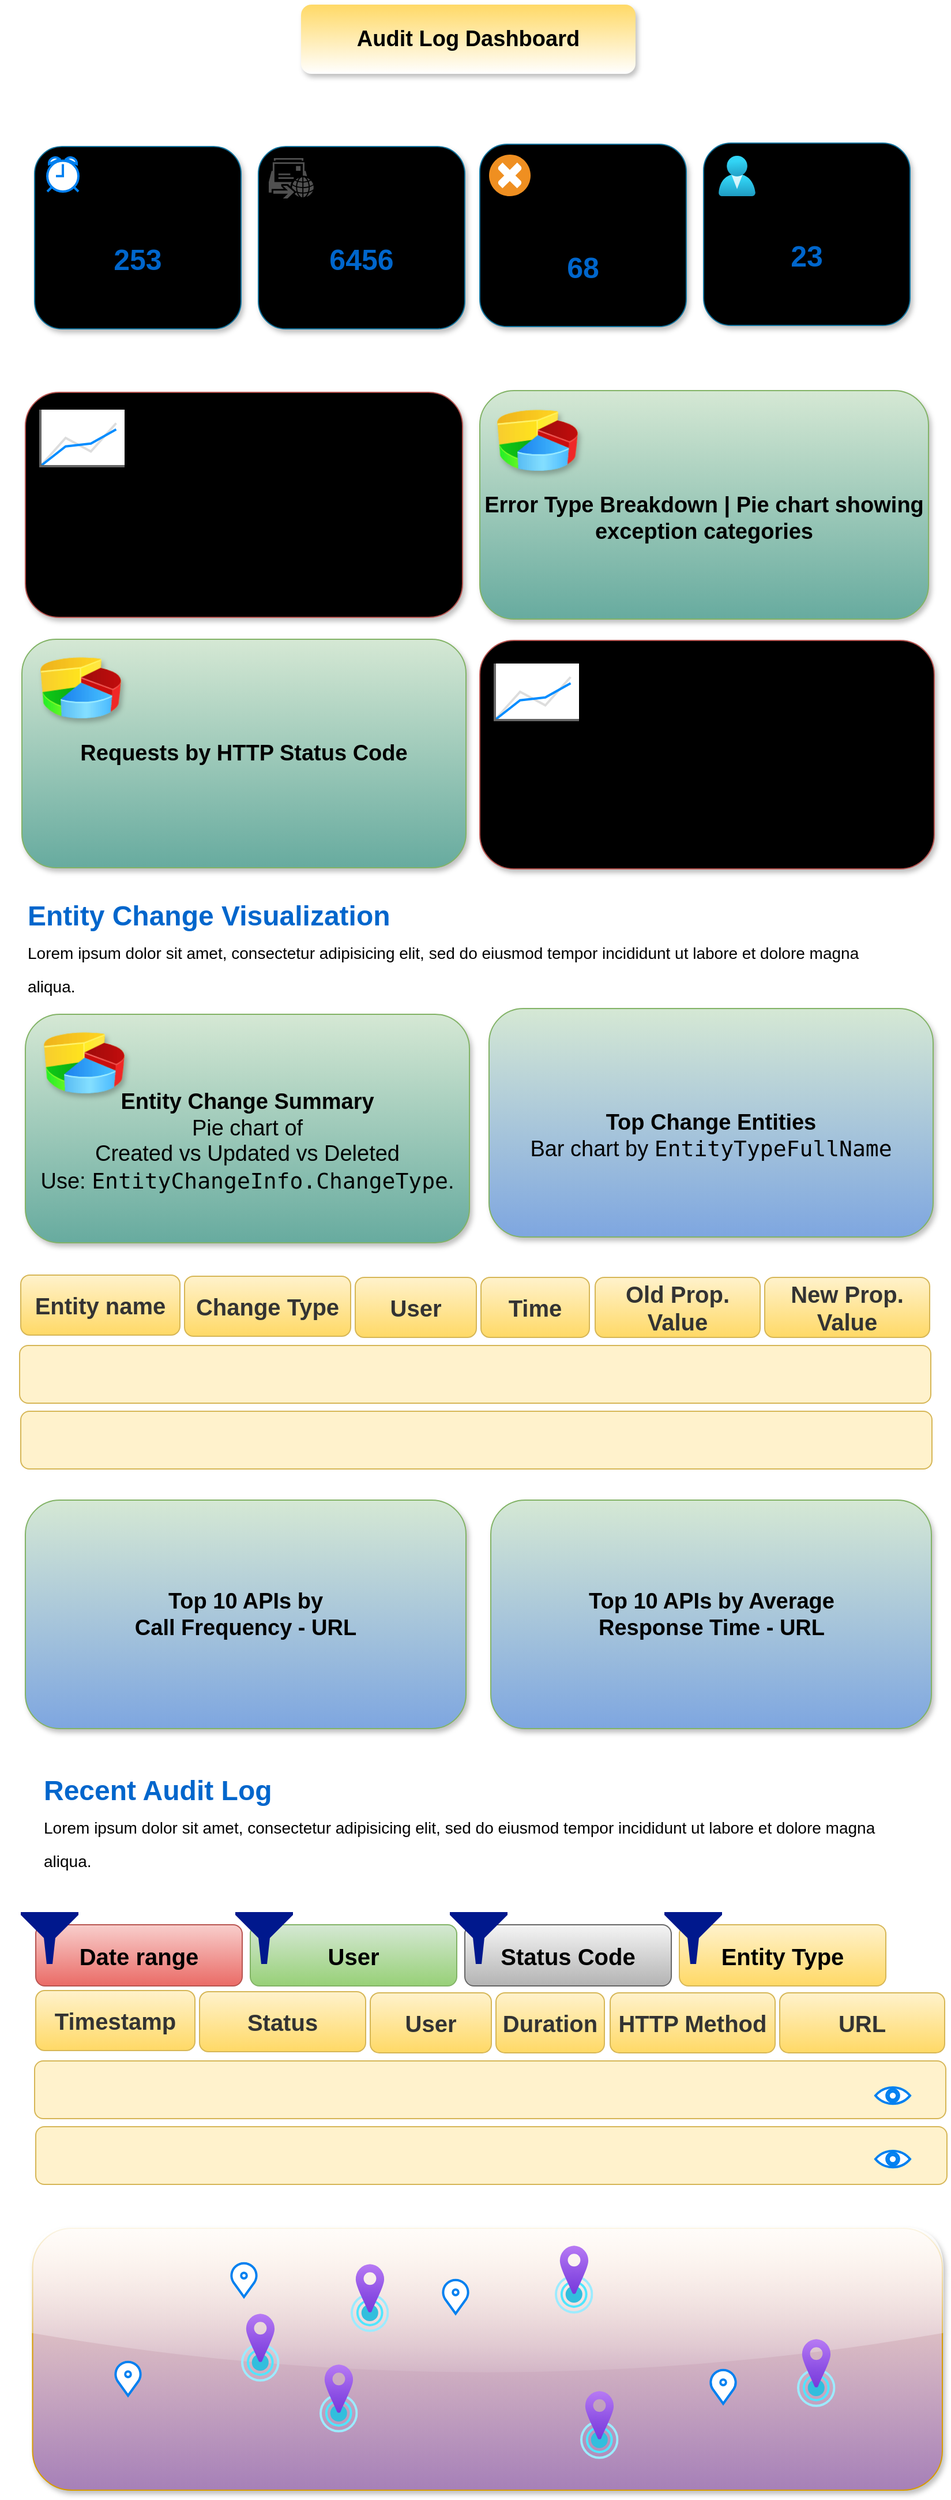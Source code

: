 <mxfile version="28.2.7" pages="2">
  <diagram name="Audit Log Dashboard Components" id="t2dd81MidffATKvto3Pq">
    <mxGraphModel dx="1226" dy="620" grid="0" gridSize="10" guides="1" tooltips="1" connect="1" arrows="1" fold="1" page="1" pageScale="1" pageWidth="850" pageHeight="1100" math="0" shadow="0">
      <root>
        <mxCell id="0" />
        <mxCell id="1" parent="0" />
        <mxCell id="Aea7daFOpwfqS7LJveI--8" value="&lt;font style=&quot;font-size: 19px;&quot;&gt;&lt;b&gt;Audit Log Dashboard&lt;/b&gt;&lt;/font&gt;" style="rounded=1;whiteSpace=wrap;html=1;fillColor=default;strokeColor=none;gradientColor=#FFD966;shadow=1;gradientDirection=north;" parent="1" vertex="1">
          <mxGeometry x="270" y="20" width="290" height="60" as="geometry" />
        </mxCell>
        <mxCell id="Aea7daFOpwfqS7LJveI--11" value="&lt;font style=&quot;font-size: 19px;&quot;&gt;&lt;b&gt;&lt;font style=&quot;&quot;&gt;&lt;br&gt;&lt;/font&gt;Requests per minute/hour/day&lt;br&gt;Add filters for &lt;code data-end=&quot;1734&quot; data-start=&quot;1722&quot;&gt;HttpMethod&lt;/code&gt;, &lt;code data-end=&quot;1752&quot; data-start=&quot;1736&quot;&gt;HttpStatusCode&lt;/code&gt;.&lt;/b&gt;&lt;/font&gt;" style="rounded=1;whiteSpace=wrap;html=1;fillColor=#f8cecc;strokeColor=#b85450;shadow=1;gradientColor=light-dark(#0066CC,#FFFFFF);" parent="1" vertex="1">
          <mxGeometry x="31" y="356" width="379" height="195" as="geometry" />
        </mxCell>
        <mxCell id="Aea7daFOpwfqS7LJveI--12" value="&lt;font style=&quot;font-size: 19px;&quot;&gt;&lt;b&gt;Requests by HTTP Status Code&lt;/b&gt;&lt;/font&gt;" style="rounded=1;whiteSpace=wrap;html=1;fillColor=#d5e8d4;strokeColor=#82b366;labelBackgroundColor=none;shadow=1;gradientColor=#67AB9F;" parent="1" vertex="1">
          <mxGeometry x="28" y="570" width="385" height="198" as="geometry" />
        </mxCell>
        <mxCell id="Aea7daFOpwfqS7LJveI--13" value="&lt;font style=&quot;font-size: 19px;&quot;&gt;&lt;b&gt;&lt;font style=&quot;&quot;&gt;&lt;br&gt;&lt;/font&gt;Exception Trend&lt;br&gt;Line or stacked area showing count of failed logs over time.&lt;/b&gt;&lt;/font&gt;" style="rounded=1;whiteSpace=wrap;html=1;fillColor=#f8cecc;strokeColor=#b85450;shadow=1;gradientColor=light-dark(#0066CC,#FFFFFF);" parent="1" vertex="1">
          <mxGeometry x="425" y="571" width="394" height="198" as="geometry" />
        </mxCell>
        <mxCell id="Hb9tNGbJlWjlJBzZQUSd-3" value="" style="verticalLabelPosition=bottom;shadow=1;dashed=0;align=center;html=1;verticalAlign=top;strokeWidth=1;shape=mxgraph.mockup.graphics.lineChart;strokeColor=none;strokeColor2=#666666;strokeColor3=#008cff;strokeColor4=#dddddd;" vertex="1" parent="1">
          <mxGeometry x="44" y="371" width="73" height="49" as="geometry" />
        </mxCell>
        <mxCell id="Hb9tNGbJlWjlJBzZQUSd-5" value="" style="image;html=1;image=img/lib/clip_art/finance/Pie_Chart_128x128.png;shadow=1;" vertex="1" parent="1">
          <mxGeometry x="44" y="583" width="70" height="58" as="geometry" />
        </mxCell>
        <mxCell id="Hb9tNGbJlWjlJBzZQUSd-6" value="&lt;font style=&quot;font-size: 19px;&quot;&gt;&lt;b&gt;&lt;br&gt;Error Type Breakdown |&amp;nbsp;Pie chart showing exception categories&lt;/b&gt;&lt;/font&gt;" style="rounded=1;whiteSpace=wrap;html=1;fillColor=#d5e8d4;strokeColor=#82b366;labelBackgroundColor=none;shadow=1;gradientColor=#67AB9F;" vertex="1" parent="1">
          <mxGeometry x="425" y="354.5" width="389" height="198" as="geometry" />
        </mxCell>
        <mxCell id="Hb9tNGbJlWjlJBzZQUSd-9" value="Average Execution&lt;br&gt;Time&lt;br&gt;&lt;b&gt;&lt;font style=&quot;color: rgb(0, 102, 204); font-size: 25px;&quot;&gt;253&lt;/font&gt;&lt;/b&gt;" style="rounded=1;whiteSpace=wrap;html=1;fillColor=#b1ddf0;strokeColor=#10739e;gradientColor=light-dark(#f2f2f2, #ededed);gradientDirection=north;glass=0;shadow=1;fontSize=15;labelBackgroundColor=none;textShadow=1;" vertex="1" parent="1">
          <mxGeometry x="39" y="143" width="179" height="158" as="geometry" />
        </mxCell>
        <mxCell id="Hb9tNGbJlWjlJBzZQUSd-10" value="" style="html=1;verticalLabelPosition=bottom;align=center;labelBackgroundColor=#ffffff;verticalAlign=top;strokeWidth=2;strokeColor=#0080F0;shadow=0;dashed=0;shape=mxgraph.ios7.icons.alarm_clock;" vertex="1" parent="1">
          <mxGeometry x="50" y="152" width="27" height="30" as="geometry" />
        </mxCell>
        <mxCell id="Hb9tNGbJlWjlJBzZQUSd-11" value="Active Unique&lt;br&gt;Users&lt;br&gt;&lt;b&gt;&lt;font style=&quot;color: rgb(0, 102, 204); font-size: 25px;&quot;&gt;23&lt;/font&gt;&lt;/b&gt;" style="rounded=1;whiteSpace=wrap;html=1;fillColor=#b1ddf0;strokeColor=#10739e;gradientColor=light-dark(#f2f2f2, #ededed);gradientDirection=north;glass=0;shadow=1;fontSize=15;labelBackgroundColor=none;textShadow=1;" vertex="1" parent="1">
          <mxGeometry x="619" y="140" width="179" height="158" as="geometry" />
        </mxCell>
        <mxCell id="Hb9tNGbJlWjlJBzZQUSd-13" value="" style="image;aspect=fixed;html=1;points=[];align=center;fontSize=12;image=img/lib/azure2/identity/Users.svg;" vertex="1" parent="1">
          <mxGeometry x="632" y="151" width="32" height="35" as="geometry" />
        </mxCell>
        <mxCell id="Hb9tNGbJlWjlJBzZQUSd-14" value="Total Requests&lt;br&gt;Logged&lt;br&gt;&lt;b&gt;&lt;font style=&quot;color: rgb(0, 102, 204); font-size: 25px;&quot;&gt;6456&lt;/font&gt;&lt;/b&gt;" style="rounded=1;whiteSpace=wrap;html=1;fillColor=#b1ddf0;strokeColor=#10739e;gradientColor=light-dark(#f2f2f2, #ededed);gradientDirection=north;glass=0;shadow=1;fontSize=15;labelBackgroundColor=none;textShadow=1;" vertex="1" parent="1">
          <mxGeometry x="233" y="143" width="179" height="158" as="geometry" />
        </mxCell>
        <mxCell id="Hb9tNGbJlWjlJBzZQUSd-16" value="" style="sketch=0;pointerEvents=1;shadow=0;dashed=0;html=1;strokeColor=none;fillColor=#505050;labelPosition=center;verticalLabelPosition=bottom;verticalAlign=top;outlineConnect=0;align=center;shape=mxgraph.office.communications.remote_move_request;fontColor=#0066CC;" vertex="1" parent="1">
          <mxGeometry x="242" y="153" width="39" height="35" as="geometry" />
        </mxCell>
        <mxCell id="Hb9tNGbJlWjlJBzZQUSd-19" value="&lt;br&gt;Failed Requests&lt;br&gt;(%)&lt;br&gt;&lt;b&gt;&lt;font style=&quot;color: rgb(0, 102, 204); font-size: 25px;&quot;&gt;68&lt;/font&gt;&lt;/b&gt;" style="rounded=1;whiteSpace=wrap;html=1;fillColor=#b1ddf0;strokeColor=#10739e;gradientColor=light-dark(#f2f2f2, #ededed);gradientDirection=north;glass=0;shadow=1;fontSize=15;labelBackgroundColor=none;textShadow=1;" vertex="1" parent="1">
          <mxGeometry x="425" y="141" width="179" height="158" as="geometry" />
        </mxCell>
        <mxCell id="Hb9tNGbJlWjlJBzZQUSd-18" value="" style="shadow=0;dashed=0;html=1;strokeColor=none;fillColor=#EF8F21;labelPosition=center;verticalLabelPosition=bottom;verticalAlign=top;align=center;outlineConnect=0;shape=mxgraph.veeam.failed;" vertex="1" parent="1">
          <mxGeometry x="433" y="150" width="36" height="36" as="geometry" />
        </mxCell>
        <mxCell id="Hb9tNGbJlWjlJBzZQUSd-22" value="" style="verticalLabelPosition=bottom;shadow=1;dashed=0;align=center;html=1;verticalAlign=top;strokeWidth=1;shape=mxgraph.mockup.graphics.lineChart;strokeColor=none;strokeColor2=#666666;strokeColor3=#008cff;strokeColor4=#dddddd;" vertex="1" parent="1">
          <mxGeometry x="438" y="591" width="73" height="49" as="geometry" />
        </mxCell>
        <mxCell id="Hb9tNGbJlWjlJBzZQUSd-23" value="" style="image;html=1;image=img/lib/clip_art/finance/Pie_Chart_128x128.png;shadow=1;" vertex="1" parent="1">
          <mxGeometry x="440" y="368.5" width="70" height="58" as="geometry" />
        </mxCell>
        <mxCell id="Hb9tNGbJlWjlJBzZQUSd-28" value="&lt;h1 style=&quot;margin-top: 0px;&quot;&gt;&lt;font style=&quot;color: light-dark(rgb(0, 102, 204), rgb(255, 255, 255)); background-color: light-dark(#ffffff, var(--ge-dark-color, #121212));&quot;&gt;Entity Change Visualization&lt;br&gt;&lt;/font&gt;&lt;span style=&quot;background-color: transparent; color: light-dark(rgb(0, 0, 0), rgb(255, 255, 255)); font-weight: normal;&quot;&gt;&lt;font style=&quot;font-size: 14px;&quot;&gt;Lorem ipsum dolor sit amet, consectetur adipisicing elit, sed do eiusmod tempor incididunt ut labore et dolore magna aliqua.&lt;/font&gt;&lt;/span&gt;&lt;/h1&gt;" style="text;html=1;whiteSpace=wrap;overflow=hidden;rounded=0;" vertex="1" parent="1">
          <mxGeometry x="31" y="789" width="764" height="120" as="geometry" />
        </mxCell>
        <mxCell id="Hb9tNGbJlWjlJBzZQUSd-30" value="&lt;font style=&quot;font-size: 19px;&quot;&gt;&lt;b&gt;&lt;br&gt;Entity Change Summary&lt;br&gt;&lt;/b&gt;Pie chart of &lt;br&gt;Created vs Updated vs Deleted&lt;br&gt;Use: &lt;code data-end=&quot;3349&quot; data-start=&quot;3320&quot;&gt;EntityChangeInfo.ChangeType&lt;/code&gt;.&lt;b&gt;&lt;/b&gt;&lt;/font&gt;" style="rounded=1;whiteSpace=wrap;html=1;fillColor=#d5e8d4;strokeColor=#82b366;labelBackgroundColor=none;shadow=1;gradientColor=#67AB9F;" vertex="1" parent="1">
          <mxGeometry x="31" y="895" width="385" height="198" as="geometry" />
        </mxCell>
        <mxCell id="Hb9tNGbJlWjlJBzZQUSd-31" value="" style="image;html=1;image=img/lib/clip_art/finance/Pie_Chart_128x128.png;shadow=1;" vertex="1" parent="1">
          <mxGeometry x="47" y="908" width="70" height="58" as="geometry" />
        </mxCell>
        <mxCell id="Hb9tNGbJlWjlJBzZQUSd-32" value="&lt;font style=&quot;font-size: 19px;&quot;&gt;&lt;b&gt;&lt;br&gt;Top Change Entities&lt;br&gt;&lt;/b&gt;Bar chart by &lt;code data-end=&quot;3421&quot; data-start=&quot;3401&quot;&gt;EntityTypeFullName&lt;/code&gt;&lt;b&gt;&lt;/b&gt;&lt;/font&gt;" style="rounded=1;whiteSpace=wrap;html=1;fillColor=#d5e8d4;strokeColor=#82b366;labelBackgroundColor=none;shadow=1;gradientColor=#7EA6E0;" vertex="1" parent="1">
          <mxGeometry x="433" y="890" width="385" height="198" as="geometry" />
        </mxCell>
        <mxCell id="Hb9tNGbJlWjlJBzZQUSd-34" value="" style="shape=image;html=1;verticalAlign=top;verticalLabelPosition=bottom;labelBackgroundColor=#ffffff;imageAspect=0;aspect=fixed;image=https://icons.diagrams.net/icon-cache1/bitsies_-2960/BarChart-1403.svg" vertex="1" parent="1">
          <mxGeometry x="447" y="902.5" width="58.5" height="58.5" as="geometry" />
        </mxCell>
        <mxCell id="Hb9tNGbJlWjlJBzZQUSd-35" value="&lt;font style=&quot;font-size: 20px; color: rgb(51, 51, 51);&quot;&gt;&lt;b style=&quot;&quot;&gt;Entity name&lt;/b&gt;&lt;/font&gt;" style="rounded=1;whiteSpace=wrap;html=1;fillColor=#fff2cc;gradientColor=#ffd966;strokeColor=#d6b656;" vertex="1" parent="1">
          <mxGeometry x="27" y="1121" width="138" height="52" as="geometry" />
        </mxCell>
        <mxCell id="Hb9tNGbJlWjlJBzZQUSd-36" value="&lt;font style=&quot;font-size: 20px; color: rgb(51, 51, 51);&quot;&gt;&lt;b style=&quot;&quot;&gt;Change Type&lt;/b&gt;&lt;/font&gt;" style="rounded=1;whiteSpace=wrap;html=1;fillColor=#fff2cc;gradientColor=#ffd966;strokeColor=#d6b656;" vertex="1" parent="1">
          <mxGeometry x="169" y="1122" width="144" height="52" as="geometry" />
        </mxCell>
        <mxCell id="Hb9tNGbJlWjlJBzZQUSd-37" value="&lt;font style=&quot;font-size: 20px; color: rgb(51, 51, 51);&quot;&gt;&lt;b style=&quot;&quot;&gt;User&lt;/b&gt;&lt;/font&gt;" style="rounded=1;whiteSpace=wrap;html=1;fillColor=#fff2cc;gradientColor=#ffd966;strokeColor=#d6b656;" vertex="1" parent="1">
          <mxGeometry x="317" y="1123" width="105" height="52" as="geometry" />
        </mxCell>
        <mxCell id="Hb9tNGbJlWjlJBzZQUSd-38" value="&lt;font style=&quot;font-size: 20px; color: rgb(51, 51, 51);&quot;&gt;&lt;b style=&quot;&quot;&gt;Time&lt;/b&gt;&lt;/font&gt;" style="rounded=1;whiteSpace=wrap;html=1;fillColor=#fff2cc;gradientColor=#ffd966;strokeColor=#d6b656;" vertex="1" parent="1">
          <mxGeometry x="426" y="1123" width="94" height="52" as="geometry" />
        </mxCell>
        <mxCell id="Hb9tNGbJlWjlJBzZQUSd-39" value="&lt;font style=&quot;font-size: 20px; color: rgb(51, 51, 51);&quot;&gt;&lt;b style=&quot;&quot;&gt;Old Prop. Value&lt;/b&gt;&lt;/font&gt;" style="rounded=1;whiteSpace=wrap;html=1;fillColor=#fff2cc;gradientColor=#ffd966;strokeColor=#d6b656;" vertex="1" parent="1">
          <mxGeometry x="525" y="1123" width="143" height="52" as="geometry" />
        </mxCell>
        <mxCell id="Hb9tNGbJlWjlJBzZQUSd-40" value="&lt;font style=&quot;font-size: 20px; color: rgb(51, 51, 51);&quot;&gt;&lt;b style=&quot;&quot;&gt;New Prop. Value&lt;/b&gt;&lt;/font&gt;" style="rounded=1;whiteSpace=wrap;html=1;fillColor=#fff2cc;gradientColor=#ffd966;strokeColor=#d6b656;" vertex="1" parent="1">
          <mxGeometry x="672" y="1123" width="143" height="52" as="geometry" />
        </mxCell>
        <mxCell id="Hb9tNGbJlWjlJBzZQUSd-41" value="" style="rounded=1;whiteSpace=wrap;html=1;fillColor=#fff2cc;gradientColor=#FFF2CC;strokeColor=#d6b656;" vertex="1" parent="1">
          <mxGeometry x="26" y="1182" width="790" height="50" as="geometry" />
        </mxCell>
        <mxCell id="Hb9tNGbJlWjlJBzZQUSd-43" value="" style="rounded=1;whiteSpace=wrap;html=1;fillColor=#fff2cc;gradientColor=#FFF2CC;strokeColor=#d6b656;" vertex="1" parent="1">
          <mxGeometry x="27" y="1239" width="790" height="50" as="geometry" />
        </mxCell>
        <mxCell id="Hb9tNGbJlWjlJBzZQUSd-44" value="&lt;font style=&quot;font-size: 19px;&quot;&gt;&lt;b&gt;Top 10 APIs by &lt;br&gt;Call Frequency - URL&lt;/b&gt;&lt;br&gt;&lt;b&gt;&lt;/b&gt;&lt;/font&gt;" style="rounded=1;whiteSpace=wrap;html=1;fillColor=#d5e8d4;strokeColor=#82b366;labelBackgroundColor=none;shadow=1;gradientColor=#7EA6E0;" vertex="1" parent="1">
          <mxGeometry x="31" y="1316" width="382" height="198" as="geometry" />
        </mxCell>
        <mxCell id="Hb9tNGbJlWjlJBzZQUSd-45" value="" style="shape=image;html=1;verticalAlign=top;verticalLabelPosition=bottom;labelBackgroundColor=#ffffff;imageAspect=0;aspect=fixed;image=https://icons.diagrams.net/icon-cache1/bitsies_-2960/BarChart-1403.svg" vertex="1" parent="1">
          <mxGeometry x="45" y="1328.5" width="67.5" height="67.5" as="geometry" />
        </mxCell>
        <mxCell id="Hb9tNGbJlWjlJBzZQUSd-49" value="&lt;font style=&quot;font-size: 19px;&quot;&gt;&lt;b&gt;Top 10 APIs by Average &lt;br&gt;Response Time - URL&lt;/b&gt;&lt;br&gt;&lt;b&gt;&lt;/b&gt;&lt;/font&gt;" style="rounded=1;whiteSpace=wrap;html=1;fillColor=#d5e8d4;strokeColor=#82b366;labelBackgroundColor=none;shadow=1;gradientColor=#7EA6E0;" vertex="1" parent="1">
          <mxGeometry x="434.5" y="1316" width="382" height="198" as="geometry" />
        </mxCell>
        <mxCell id="Hb9tNGbJlWjlJBzZQUSd-50" value="" style="shape=image;html=1;verticalAlign=top;verticalLabelPosition=bottom;labelBackgroundColor=#ffffff;imageAspect=0;aspect=fixed;image=https://icons.diagrams.net/icon-cache1/bitsies_-2960/BarChart-1403.svg" vertex="1" parent="1">
          <mxGeometry x="448.5" y="1328.5" width="67.5" height="67.5" as="geometry" />
        </mxCell>
        <mxCell id="Hb9tNGbJlWjlJBzZQUSd-53" value="&lt;font style=&quot;font-size: 20px;&quot;&gt;&lt;b&gt;Date range&lt;/b&gt;&lt;/font&gt;" style="rounded=1;whiteSpace=wrap;html=1;fillColor=#f8cecc;gradientColor=#ea6b66;strokeColor=#b85450;" vertex="1" parent="1">
          <mxGeometry x="40" y="1684" width="179" height="53" as="geometry" />
        </mxCell>
        <mxCell id="Hb9tNGbJlWjlJBzZQUSd-54" value="" style="sketch=0;aspect=fixed;pointerEvents=1;shadow=0;dashed=0;html=1;strokeColor=none;labelPosition=center;verticalLabelPosition=bottom;verticalAlign=top;align=center;fillColor=#00188D;shape=mxgraph.mscae.enterprise.filter" vertex="1" parent="1">
          <mxGeometry x="27" y="1673" width="50" height="45" as="geometry" />
        </mxCell>
        <mxCell id="Hb9tNGbJlWjlJBzZQUSd-58" value="&lt;font style=&quot;font-size: 20px;&quot;&gt;&lt;b&gt;User&lt;/b&gt;&lt;/font&gt;" style="rounded=1;whiteSpace=wrap;html=1;fillColor=#d5e8d4;gradientColor=#97d077;strokeColor=#82b366;" vertex="1" parent="1">
          <mxGeometry x="226" y="1684" width="179" height="53" as="geometry" />
        </mxCell>
        <mxCell id="Hb9tNGbJlWjlJBzZQUSd-59" value="" style="sketch=0;aspect=fixed;pointerEvents=1;shadow=0;dashed=0;html=1;strokeColor=none;labelPosition=center;verticalLabelPosition=bottom;verticalAlign=top;align=center;fillColor=#00188D;shape=mxgraph.mscae.enterprise.filter" vertex="1" parent="1">
          <mxGeometry x="213" y="1673" width="50" height="45" as="geometry" />
        </mxCell>
        <mxCell id="Hb9tNGbJlWjlJBzZQUSd-60" value="&lt;font style=&quot;font-size: 20px;&quot;&gt;&lt;b&gt;Status Code&lt;/b&gt;&lt;/font&gt;" style="rounded=1;whiteSpace=wrap;html=1;fillColor=#f5f5f5;gradientColor=#b3b3b3;strokeColor=#666666;" vertex="1" parent="1">
          <mxGeometry x="412" y="1684" width="179" height="53" as="geometry" />
        </mxCell>
        <mxCell id="Hb9tNGbJlWjlJBzZQUSd-61" value="" style="sketch=0;aspect=fixed;pointerEvents=1;shadow=0;dashed=0;html=1;strokeColor=none;labelPosition=center;verticalLabelPosition=bottom;verticalAlign=top;align=center;fillColor=#00188D;shape=mxgraph.mscae.enterprise.filter" vertex="1" parent="1">
          <mxGeometry x="399" y="1673" width="50" height="45" as="geometry" />
        </mxCell>
        <mxCell id="Hb9tNGbJlWjlJBzZQUSd-62" value="&lt;font style=&quot;font-size: 20px;&quot;&gt;&lt;b&gt;Entity Type&lt;/b&gt;&lt;/font&gt;" style="rounded=1;whiteSpace=wrap;html=1;fillColor=#fff2cc;gradientColor=#ffd966;strokeColor=#d6b656;" vertex="1" parent="1">
          <mxGeometry x="598" y="1684" width="179" height="53" as="geometry" />
        </mxCell>
        <mxCell id="Hb9tNGbJlWjlJBzZQUSd-63" value="" style="sketch=0;aspect=fixed;pointerEvents=1;shadow=0;dashed=0;html=1;strokeColor=none;labelPosition=center;verticalLabelPosition=bottom;verticalAlign=top;align=center;fillColor=#00188D;shape=mxgraph.mscae.enterprise.filter" vertex="1" parent="1">
          <mxGeometry x="585" y="1673" width="50" height="45" as="geometry" />
        </mxCell>
        <mxCell id="Hb9tNGbJlWjlJBzZQUSd-65" value="&lt;font style=&quot;font-size: 20px; color: rgb(51, 51, 51);&quot;&gt;&lt;b style=&quot;&quot;&gt;Timestamp&lt;/b&gt;&lt;/font&gt;" style="rounded=1;whiteSpace=wrap;html=1;fillColor=#fff2cc;gradientColor=#ffd966;strokeColor=#d6b656;" vertex="1" parent="1">
          <mxGeometry x="40" y="1741" width="138" height="52" as="geometry" />
        </mxCell>
        <mxCell id="Hb9tNGbJlWjlJBzZQUSd-66" value="&lt;font style=&quot;font-size: 20px; color: rgb(51, 51, 51);&quot;&gt;&lt;b style=&quot;&quot;&gt;Status&lt;/b&gt;&lt;/font&gt;" style="rounded=1;whiteSpace=wrap;html=1;fillColor=#fff2cc;gradientColor=#ffd966;strokeColor=#d6b656;" vertex="1" parent="1">
          <mxGeometry x="182" y="1742" width="144" height="52" as="geometry" />
        </mxCell>
        <mxCell id="Hb9tNGbJlWjlJBzZQUSd-67" value="&lt;font style=&quot;font-size: 20px; color: rgb(51, 51, 51);&quot;&gt;&lt;b style=&quot;&quot;&gt;User&lt;/b&gt;&lt;/font&gt;" style="rounded=1;whiteSpace=wrap;html=1;fillColor=#fff2cc;gradientColor=#ffd966;strokeColor=#d6b656;" vertex="1" parent="1">
          <mxGeometry x="330" y="1743" width="105" height="52" as="geometry" />
        </mxCell>
        <mxCell id="Hb9tNGbJlWjlJBzZQUSd-68" value="&lt;font style=&quot;font-size: 20px; color: rgb(51, 51, 51);&quot;&gt;&lt;b style=&quot;&quot;&gt;Duration&lt;/b&gt;&lt;/font&gt;" style="rounded=1;whiteSpace=wrap;html=1;fillColor=#fff2cc;gradientColor=#ffd966;strokeColor=#d6b656;" vertex="1" parent="1">
          <mxGeometry x="439" y="1743" width="94" height="52" as="geometry" />
        </mxCell>
        <mxCell id="Hb9tNGbJlWjlJBzZQUSd-69" value="&lt;font style=&quot;font-size: 20px; color: rgb(51, 51, 51);&quot;&gt;&lt;b style=&quot;&quot;&gt;HTTP Method&lt;/b&gt;&lt;/font&gt;" style="rounded=1;whiteSpace=wrap;html=1;fillColor=#fff2cc;gradientColor=#ffd966;strokeColor=#d6b656;" vertex="1" parent="1">
          <mxGeometry x="538" y="1743" width="143" height="52" as="geometry" />
        </mxCell>
        <mxCell id="Hb9tNGbJlWjlJBzZQUSd-70" value="&lt;font style=&quot;font-size: 20px; color: rgb(51, 51, 51);&quot;&gt;&lt;b style=&quot;&quot;&gt;URL&lt;/b&gt;&lt;/font&gt;" style="rounded=1;whiteSpace=wrap;html=1;fillColor=#fff2cc;gradientColor=#ffd966;strokeColor=#d6b656;" vertex="1" parent="1">
          <mxGeometry x="685" y="1743" width="143" height="52" as="geometry" />
        </mxCell>
        <mxCell id="Hb9tNGbJlWjlJBzZQUSd-71" value="" style="rounded=1;whiteSpace=wrap;html=1;fillColor=#fff2cc;gradientColor=#FFF2CC;strokeColor=#d6b656;" vertex="1" parent="1">
          <mxGeometry x="39" y="1802" width="790" height="50" as="geometry" />
        </mxCell>
        <mxCell id="Hb9tNGbJlWjlJBzZQUSd-72" value="" style="rounded=1;whiteSpace=wrap;html=1;fillColor=#fff2cc;gradientColor=#FFF2CC;strokeColor=#d6b656;" vertex="1" parent="1">
          <mxGeometry x="40" y="1859" width="790" height="50" as="geometry" />
        </mxCell>
        <mxCell id="Hb9tNGbJlWjlJBzZQUSd-73" value="&lt;h1 style=&quot;margin-top: 0px;&quot;&gt;&lt;font style=&quot;color: light-dark(rgb(0, 102, 204), rgb(255, 255, 255)); background-color: light-dark(#ffffff, var(--ge-dark-color, #121212));&quot;&gt;Recent Audit Log&lt;br&gt;&lt;/font&gt;&lt;span style=&quot;background-color: transparent; color: light-dark(rgb(0, 0, 0), rgb(255, 255, 255)); font-weight: normal;&quot;&gt;&lt;font style=&quot;font-size: 14px;&quot;&gt;Lorem ipsum dolor sit amet, consectetur adipisicing elit, sed do eiusmod tempor incididunt ut labore et dolore magna aliqua.&lt;/font&gt;&lt;/span&gt;&lt;/h1&gt;" style="text;html=1;whiteSpace=wrap;overflow=hidden;rounded=0;" vertex="1" parent="1">
          <mxGeometry x="45" y="1547" width="764" height="120" as="geometry" />
        </mxCell>
        <mxCell id="Hb9tNGbJlWjlJBzZQUSd-90" value="" style="html=1;verticalLabelPosition=bottom;align=center;labelBackgroundColor=#ffffff;verticalAlign=top;strokeWidth=2;strokeColor=#0080F0;shadow=0;dashed=0;shape=mxgraph.ios7.icons.eye;" vertex="1" parent="1">
          <mxGeometry x="768" y="1825" width="30" height="14.1" as="geometry" />
        </mxCell>
        <mxCell id="Hb9tNGbJlWjlJBzZQUSd-91" value="" style="html=1;verticalLabelPosition=bottom;align=center;labelBackgroundColor=#ffffff;verticalAlign=top;strokeWidth=2;strokeColor=#0080F0;shadow=0;dashed=0;shape=mxgraph.ios7.icons.eye;" vertex="1" parent="1">
          <mxGeometry x="768" y="1880" width="30" height="14.1" as="geometry" />
        </mxCell>
        <mxCell id="Hb9tNGbJlWjlJBzZQUSd-95" value="" style="rounded=1;whiteSpace=wrap;html=1;fillColor=#ffe6cc;strokeColor=#d79b00;gradientColor=#A680B8;glass=1;shadow=1;" vertex="1" parent="1">
          <mxGeometry x="37.25" y="1947" width="788.75" height="227" as="geometry" />
        </mxCell>
        <mxCell id="Hb9tNGbJlWjlJBzZQUSd-96" value="" style="shape=image;html=1;verticalAlign=top;verticalLabelPosition=bottom;labelBackgroundColor=#ffffff;imageAspect=0;aspect=fixed;image=https://icons.diagrams.net/icon-cache1/WHCompare_Isometric_Web_Hosting___Servers-2190/connected-globe-603.svg" vertex="1" parent="1">
          <mxGeometry x="9" y="1925" width="108" height="108" as="geometry" />
        </mxCell>
        <mxCell id="Hb9tNGbJlWjlJBzZQUSd-99" value="" style="image;aspect=fixed;html=1;points=[];align=center;fontSize=12;image=img/lib/azure2/general/Location.svg;" vertex="1" parent="1">
          <mxGeometry x="218" y="2021" width="33.24" height="59" as="geometry" />
        </mxCell>
        <mxCell id="Hb9tNGbJlWjlJBzZQUSd-100" value="" style="image;aspect=fixed;html=1;points=[];align=center;fontSize=12;image=img/lib/azure2/general/Location.svg;" vertex="1" parent="1">
          <mxGeometry x="313" y="1978" width="33.24" height="59" as="geometry" />
        </mxCell>
        <mxCell id="Hb9tNGbJlWjlJBzZQUSd-101" value="" style="image;aspect=fixed;html=1;points=[];align=center;fontSize=12;image=img/lib/azure2/general/Location.svg;" vertex="1" parent="1">
          <mxGeometry x="286" y="2065" width="33.24" height="59" as="geometry" />
        </mxCell>
        <mxCell id="Hb9tNGbJlWjlJBzZQUSd-102" value="" style="image;aspect=fixed;html=1;points=[];align=center;fontSize=12;image=img/lib/azure2/general/Location.svg;" vertex="1" parent="1">
          <mxGeometry x="490" y="1962" width="33.24" height="59" as="geometry" />
        </mxCell>
        <mxCell id="Hb9tNGbJlWjlJBzZQUSd-103" value="" style="image;aspect=fixed;html=1;points=[];align=center;fontSize=12;image=img/lib/azure2/general/Location.svg;" vertex="1" parent="1">
          <mxGeometry x="700" y="2043" width="33.24" height="59" as="geometry" />
        </mxCell>
        <mxCell id="Hb9tNGbJlWjlJBzZQUSd-106" value="" style="image;aspect=fixed;html=1;points=[];align=center;fontSize=12;image=img/lib/azure2/general/Location.svg;" vertex="1" parent="1">
          <mxGeometry x="512" y="2088" width="33.24" height="59" as="geometry" />
        </mxCell>
        <mxCell id="Hb9tNGbJlWjlJBzZQUSd-107" value="" style="html=1;verticalLabelPosition=bottom;align=center;labelBackgroundColor=#ffffff;verticalAlign=top;strokeWidth=2;strokeColor=#0080F0;shadow=0;dashed=0;shape=mxgraph.ios7.icons.location;" vertex="1" parent="1">
          <mxGeometry x="108" y="2062" width="24" height="30" as="geometry" />
        </mxCell>
        <mxCell id="Hb9tNGbJlWjlJBzZQUSd-108" value="" style="html=1;verticalLabelPosition=bottom;align=center;labelBackgroundColor=#ffffff;verticalAlign=top;strokeWidth=2;strokeColor=#0080F0;shadow=0;dashed=0;shape=mxgraph.ios7.icons.location;" vertex="1" parent="1">
          <mxGeometry x="208.5" y="1976.5" width="24" height="30" as="geometry" />
        </mxCell>
        <mxCell id="Hb9tNGbJlWjlJBzZQUSd-109" value="" style="html=1;verticalLabelPosition=bottom;align=center;labelBackgroundColor=#ffffff;verticalAlign=top;strokeWidth=2;strokeColor=#0080F0;shadow=0;dashed=0;shape=mxgraph.ios7.icons.location;" vertex="1" parent="1">
          <mxGeometry x="624" y="2069" width="24" height="30" as="geometry" />
        </mxCell>
        <mxCell id="Hb9tNGbJlWjlJBzZQUSd-111" value="" style="html=1;verticalLabelPosition=bottom;align=center;labelBackgroundColor=#ffffff;verticalAlign=top;strokeWidth=2;strokeColor=#0080F0;shadow=0;dashed=0;shape=mxgraph.ios7.icons.location;" vertex="1" parent="1">
          <mxGeometry x="392" y="1991" width="24" height="30" as="geometry" />
        </mxCell>
      </root>
    </mxGraphModel>
  </diagram>
  <diagram id="FTQfotY6-JqzFOz6IiXC" name="Session Log Dashboard">
    <mxGraphModel dx="1389" dy="703" grid="0" gridSize="10" guides="1" tooltips="1" connect="1" arrows="1" fold="1" page="1" pageScale="1" pageWidth="850" pageHeight="1100" math="0" shadow="0">
      <root>
        <mxCell id="0" />
        <mxCell id="1" parent="0" />
        <mxCell id="YGGiWuXfOsDT7Zcj4hT9-1" value="&lt;font style=&quot;font-size: 19px;&quot;&gt;&lt;b&gt;Session Log Dashboard&lt;/b&gt;&lt;/font&gt;" style="rounded=1;whiteSpace=wrap;html=1;fillColor=default;strokeColor=none;gradientColor=#FFD966;shadow=1;gradientDirection=north;" vertex="1" parent="1">
          <mxGeometry x="269" y="19" width="369" height="60" as="geometry" />
        </mxCell>
        <mxCell id="YGGiWuXfOsDT7Zcj4hT9-2" value="Total User Sessions&lt;br&gt;&lt;b&gt;&lt;font style=&quot;color: rgb(0, 102, 204); font-size: 25px;&quot;&gt;253&lt;/font&gt;&lt;/b&gt;" style="rounded=1;whiteSpace=wrap;html=1;fillColor=#b1ddf0;strokeColor=#10739e;gradientColor=light-dark(#f2f2f2, #ededed);gradientDirection=north;glass=0;shadow=1;fontSize=15;labelBackgroundColor=none;textShadow=1;" vertex="1" parent="1">
          <mxGeometry x="38" y="142" width="179" height="158" as="geometry" />
        </mxCell>
        <mxCell id="YGGiWuXfOsDT7Zcj4hT9-4" value="&lt;br&gt;Average API Hits Per Session&lt;br&gt;&lt;b&gt;&lt;font style=&quot;color: rgb(0, 102, 204); font-size: 25px;&quot;&gt;51&lt;/font&gt;&lt;/b&gt;" style="rounded=1;whiteSpace=wrap;html=1;fillColor=#b1ddf0;strokeColor=#10739e;gradientColor=light-dark(#f2f2f2, #ededed);gradientDirection=north;glass=0;shadow=1;fontSize=15;labelBackgroundColor=none;textShadow=1;" vertex="1" parent="1">
          <mxGeometry x="618" y="139" width="179" height="158" as="geometry" />
        </mxCell>
        <mxCell id="YGGiWuXfOsDT7Zcj4hT9-6" value="Average Response&lt;br&gt;Time&lt;br&gt;&lt;b&gt;&lt;font style=&quot;color: rgb(0, 102, 204); font-size: 25px;&quot;&gt;6 ms&lt;/font&gt;&lt;/b&gt;" style="rounded=1;whiteSpace=wrap;html=1;fillColor=#b1ddf0;strokeColor=#10739e;gradientColor=light-dark(#f2f2f2, #ededed);gradientDirection=north;glass=0;shadow=1;fontSize=15;labelBackgroundColor=none;textShadow=1;" vertex="1" parent="1">
          <mxGeometry x="232" y="142" width="179" height="158" as="geometry" />
        </mxCell>
        <mxCell id="YGGiWuXfOsDT7Zcj4hT9-8" value="&lt;br&gt;Failed Login&amp;nbsp;&lt;br&gt;Attempts&lt;br&gt;&lt;b&gt;&lt;font style=&quot;color: rgb(0, 102, 204); font-size: 25px;&quot;&gt;680&lt;/font&gt;&lt;/b&gt;" style="rounded=1;whiteSpace=wrap;html=1;fillColor=#b1ddf0;strokeColor=#10739e;gradientColor=light-dark(#f2f2f2, #ededed);gradientDirection=north;glass=0;shadow=1;fontSize=15;labelBackgroundColor=none;textShadow=1;" vertex="1" parent="1">
          <mxGeometry x="424" y="140" width="179" height="158" as="geometry" />
        </mxCell>
        <mxCell id="YGGiWuXfOsDT7Zcj4hT9-9" value="" style="shadow=1;dashed=0;html=1;strokeColor=none;fillColor=#EF8F21;labelPosition=center;verticalLabelPosition=bottom;verticalAlign=top;align=center;outlineConnect=0;shape=mxgraph.veeam.failed;" vertex="1" parent="1">
          <mxGeometry x="432" y="149" width="36" height="36" as="geometry" />
        </mxCell>
        <mxCell id="YGGiWuXfOsDT7Zcj4hT9-11" value="" style="image;aspect=fixed;html=1;points=[];align=center;fontSize=12;image=img/lib/azure2/identity/Users.svg;shadow=1;" vertex="1" parent="1">
          <mxGeometry x="49" y="152" width="32" height="35" as="geometry" />
        </mxCell>
        <mxCell id="YGGiWuXfOsDT7Zcj4hT9-13" value="" style="sketch=0;points=[[0.5,0,0],[1,0.5,0],[0.5,1,0],[0,0.5,0],[0.145,0.145,0],[0.856,0.145,0],[0.855,0.856,0],[0.145,0.855,0]];verticalLabelPosition=bottom;html=1;verticalAlign=top;aspect=fixed;align=center;pointerEvents=1;shape=mxgraph.cisco19.rect;prIcon=clock;fillColor=#FAFAFA;strokeColor=#005073;shadow=1;" vertex="1" parent="1">
          <mxGeometry x="242" y="150" width="30" height="30" as="geometry" />
        </mxCell>
        <mxCell id="YGGiWuXfOsDT7Zcj4hT9-14" value="" style="image;aspect=fixed;html=1;points=[];align=center;fontSize=12;image=img/lib/azure2/web/API_Center.svg;shadow=1;" vertex="1" parent="1">
          <mxGeometry x="630" y="146" width="38" height="38" as="geometry" />
        </mxCell>
        <mxCell id="YGGiWuXfOsDT7Zcj4hT9-15" value="Active Users&lt;br&gt;&lt;b&gt;&lt;font style=&quot;color: rgb(0, 102, 204); font-size: 25px;&quot;&gt;53&lt;/font&gt;&lt;/b&gt;" style="rounded=1;whiteSpace=wrap;html=1;fillColor=#b1ddf0;strokeColor=#10739e;gradientColor=light-dark(#f2f2f2, #ededed);gradientDirection=north;glass=0;shadow=1;fontSize=15;labelBackgroundColor=none;textShadow=1;" vertex="1" parent="1">
          <mxGeometry x="41" y="326" width="179" height="158" as="geometry" />
        </mxCell>
        <mxCell id="YGGiWuXfOsDT7Zcj4hT9-17" value="" style="fillColor=#28A8E0;verticalLabelPosition=bottom;sketch=0;html=1;strokeColor=#ffffff;verticalAlign=top;align=center;points=[[0.145,0.145,0],[0.5,0,0],[0.855,0.145,0],[1,0.5,0],[0.855,0.855,0],[0.5,1,0],[0.145,0.855,0],[0,0.5,0]];pointerEvents=1;shape=mxgraph.cisco_safe.compositeIcon;bgIcon=ellipse;resIcon=mxgraph.cisco_safe.capability.user;shadow=1;" vertex="1" parent="1">
          <mxGeometry x="49" y="341" width="35" height="36" as="geometry" />
        </mxCell>
        <mxCell id="YGGiWuXfOsDT7Zcj4hT9-18" value="&lt;font&gt;&lt;font style=&quot;color: rgb(26, 26, 26);&quot;&gt;Average &lt;br&gt;Session Duration&lt;/font&gt;&lt;br&gt;&lt;/font&gt;&lt;font color=&quot;#0066cc&quot;&gt;&lt;span style=&quot;font-size: 25px;&quot;&gt;&lt;b&gt;38 Min&lt;/b&gt;&lt;/span&gt;&lt;/font&gt;" style="rounded=1;whiteSpace=wrap;html=1;fillColor=#b1ddf0;strokeColor=#10739e;gradientColor=light-dark(#f2f2f2, #ededed);gradientDirection=north;glass=0;shadow=1;fontSize=15;labelBackgroundColor=none;textShadow=1;" vertex="1" parent="1">
          <mxGeometry x="239" y="326" width="179" height="158" as="geometry" />
        </mxCell>
        <mxCell id="YGGiWuXfOsDT7Zcj4hT9-21" value="" style="sketch=0;outlineConnect=0;fontColor=#232F3E;gradientColor=none;fillColor=#7AA116;strokeColor=none;dashed=0;verticalLabelPosition=bottom;verticalAlign=top;align=center;html=1;fontSize=12;fontStyle=0;aspect=fixed;pointerEvents=1;shape=mxgraph.aws4.backup_recovery_time_objective;shadow=1;" vertex="1" parent="1">
          <mxGeometry x="246" y="333" width="45.76" height="44" as="geometry" />
        </mxCell>
        <mxCell id="Uy1qEyqynV1C6eJLJxLA-1" value="&lt;font style=&quot;font-size: 19px;&quot;&gt;&lt;b&gt;&lt;font style=&quot;&quot;&gt;&lt;br&gt;&lt;/font&gt;Session Volume&lt;br&gt;Over Time&lt;br&gt;&lt;/b&gt;&lt;code data-end=&quot;1913&quot; data-start=&quot;1902&quot;&gt;LoginTime&lt;/code&gt;, &lt;code data-end=&quot;1927&quot; data-start=&quot;1915&quot;&gt;LogoutTime&lt;/code&gt;, &lt;code data-end=&quot;1942&quot; data-start=&quot;1929&quot;&gt;LoginStatus&lt;/code&gt;&lt;b&gt;&lt;/b&gt;&lt;/font&gt;" style="rounded=1;whiteSpace=wrap;html=1;fillColor=#f8cecc;strokeColor=#b85450;shadow=1;gradientColor=light-dark(#0066CC,#FFFFFF);" vertex="1" parent="1">
          <mxGeometry x="21.5" y="510.5" width="379" height="195" as="geometry" />
        </mxCell>
        <mxCell id="Uy1qEyqynV1C6eJLJxLA-4" value="" style="verticalLabelPosition=bottom;shadow=1;dashed=0;align=center;html=1;verticalAlign=top;strokeWidth=1;shape=mxgraph.mockup.graphics.lineChart;strokeColor=none;strokeColor2=#666666;strokeColor3=#008cff;strokeColor4=#dddddd;" vertex="1" parent="1">
          <mxGeometry x="34.5" y="525.5" width="73" height="49" as="geometry" />
        </mxCell>
        <mxCell id="Uy1qEyqynV1C6eJLJxLA-9" value="&lt;font style=&quot;font-size: 19px;&quot;&gt;&lt;b&gt;&lt;font style=&quot;&quot;&gt;&lt;br&gt;&lt;/font&gt;&lt;/b&gt;&lt;strong data-end=&quot;1901&quot; data-start=&quot;1890&quot;&gt;Average Session Duration&lt;br&gt;&amp;nbsp;Over TIme&lt;br&gt;&lt;/strong&gt;&lt;/font&gt;&lt;font style=&quot;font-size: 19px;&quot;&gt;&lt;code style=&quot;&quot; data-end=&quot;2054&quot; data-start=&quot;2037&quot;&gt;SessionDuration&lt;/code&gt;, grouped by date&lt;/font&gt;" style="rounded=1;whiteSpace=wrap;html=1;fillColor=#f8cecc;strokeColor=#b85450;shadow=1;gradientColor=light-dark(#0066CC,#FFFFFF);" vertex="1" parent="1">
          <mxGeometry x="425" y="514" width="379" height="195" as="geometry" />
        </mxCell>
        <mxCell id="Uy1qEyqynV1C6eJLJxLA-10" value="" style="verticalLabelPosition=bottom;shadow=1;dashed=0;align=center;html=1;verticalAlign=top;strokeWidth=1;shape=mxgraph.mockup.graphics.lineChart;strokeColor=none;strokeColor2=#666666;strokeColor3=#008cff;strokeColor4=#dddddd;" vertex="1" parent="1">
          <mxGeometry x="438" y="529" width="73" height="49" as="geometry" />
        </mxCell>
        <mxCell id="7fYJ5BK99MBhRFZZLOWK-1" value="&lt;font style=&quot;font-size: 19px;&quot;&gt;&lt;b&gt;Login Success Vs Failure Trend&lt;br&gt;&lt;/b&gt;Security or usability issues (spikes in failed logins)&lt;b&gt;&lt;/b&gt;&lt;/font&gt;" style="rounded=1;whiteSpace=wrap;html=1;fillColor=#d5e8d4;strokeColor=#82b366;labelBackgroundColor=none;shadow=1;gradientColor=#67AB9F;" vertex="1" parent="1">
          <mxGeometry x="26" y="750" width="789" height="198" as="geometry" />
        </mxCell>
        <mxCell id="7fYJ5BK99MBhRFZZLOWK-2" value="" style="image;html=1;image=img/lib/clip_art/finance/Pie_Chart_128x128.png;shadow=1;" vertex="1" parent="1">
          <mxGeometry x="42" y="763" width="70" height="58" as="geometry" />
        </mxCell>
        <mxCell id="7fYJ5BK99MBhRFZZLOWK-3" value="" style="sketch=0;verticalLabelPosition=bottom;sketch=0;aspect=fixed;html=1;verticalAlign=top;strokeColor=none;fillColor=#000000;align=center;outlineConnect=0;pointerEvents=1;shape=mxgraph.citrix2.session_recording_service;" vertex="1" parent="1">
          <mxGeometry x="275" y="31.62" width="50" height="34.765" as="geometry" />
        </mxCell>
        <mxCell id="R8kYPfx9OpkiPgJPmRgq-1" value="&lt;font style=&quot;font-size: 19px;&quot;&gt;&lt;b&gt;Login Status&amp;nbsp;&lt;/b&gt;&lt;/font&gt;&lt;div&gt;&lt;b style=&quot;font-size: 19px; background-color: transparent; color: light-dark(rgb(0, 0, 0), rgb(255, 255, 255));&quot;&gt;Distribution&lt;/b&gt;&lt;/div&gt;&lt;div&gt;&lt;font style=&quot;font-size: 19px;&quot;&gt;Success vs failed vs locked accounts.&lt;/font&gt;&lt;/div&gt;" style="rounded=1;whiteSpace=wrap;html=1;fillColor=#fff2cc;strokeColor=#d6b656;shadow=1;gradientColor=#ffd966;" vertex="1" parent="1">
          <mxGeometry x="34.5" y="1105" width="379" height="195" as="geometry" />
        </mxCell>
        <mxCell id="R8kYPfx9OpkiPgJPmRgq-2" value="&lt;font style=&quot;font-size: 20px;&quot;&gt;&lt;b&gt;Device &amp;amp; Browser&lt;/b&gt;&lt;/font&gt;&lt;div&gt;&lt;font style=&quot;font-size: 20px;&quot;&gt;&lt;b&gt;&amp;nbsp;Breakdown&lt;/b&gt;&lt;/font&gt;&lt;/div&gt;&lt;div&gt;&lt;font style=&quot;font-size: 19px;&quot;&gt;Which devices or browsers&amp;nbsp;&lt;/font&gt;&lt;/div&gt;&lt;div&gt;&lt;font style=&quot;font-size: 19px;&quot;&gt;dominate usage&lt;/font&gt;&lt;/div&gt;" style="rounded=1;whiteSpace=wrap;html=1;fillColor=#fff2cc;strokeColor=#d6b656;shadow=1;gradientColor=#ffd966;" vertex="1" parent="1">
          <mxGeometry x="447" y="1105" width="379" height="195" as="geometry" />
        </mxCell>
        <mxCell id="R8kYPfx9OpkiPgJPmRgq-3" value="&lt;font style=&quot;font-size: 20px;&quot;&gt;&lt;b&gt;Security &amp;amp; Access Monitoring&lt;/b&gt;&lt;/font&gt;" style="rounded=1;whiteSpace=wrap;html=1;fillColor=#f5f5f5;strokeColor=#666666;labelBackgroundColor=none;shadow=1;gradientColor=#b3b3b3;" vertex="1" parent="1">
          <mxGeometry x="34.5" y="982" width="789" height="80" as="geometry" />
        </mxCell>
        <mxCell id="R8kYPfx9OpkiPgJPmRgq-4" value="" style="image;html=1;image=img/lib/clip_art/finance/Pie_Chart_128x128.png" vertex="1" parent="1">
          <mxGeometry x="457" y="1107" width="80" height="80" as="geometry" />
        </mxCell>
        <mxCell id="R8kYPfx9OpkiPgJPmRgq-5" value="" style="image;html=1;image=img/lib/clip_art/finance/Pie_Chart_128x128.png" vertex="1" parent="1">
          <mxGeometry x="47" y="1107" width="80" height="80" as="geometry" />
        </mxCell>
        <mxCell id="G3wfTjPIlRHi1R30D8aj-1" value="&lt;font style=&quot;font-size: 20px;&quot;&gt;&lt;b&gt;User Name&amp;nbsp;&lt;/b&gt;&lt;/font&gt;" style="rounded=1;whiteSpace=wrap;html=1;fillColor=#dae8fc;gradientColor=#7ea6e0;strokeColor=#6c8ebf;" vertex="1" parent="1">
          <mxGeometry x="36" y="1354" width="138" height="52" as="geometry" />
        </mxCell>
        <mxCell id="G3wfTjPIlRHi1R30D8aj-2" value="&lt;font color=&quot;#333333&quot;&gt;&lt;span style=&quot;font-size: 20px;&quot;&gt;&lt;b&gt;Role&lt;/b&gt;&lt;/span&gt;&lt;/font&gt;" style="rounded=1;whiteSpace=wrap;html=1;fillColor=#dae8fc;gradientColor=#7ea6e0;strokeColor=#6c8ebf;" vertex="1" parent="1">
          <mxGeometry x="178" y="1355" width="144" height="52" as="geometry" />
        </mxCell>
        <mxCell id="G3wfTjPIlRHi1R30D8aj-3" value="&lt;font color=&quot;#333333&quot;&gt;&lt;span style=&quot;font-size: 20px;&quot;&gt;&lt;b&gt;IP&lt;/b&gt;&lt;/span&gt;&lt;/font&gt;" style="rounded=1;whiteSpace=wrap;html=1;fillColor=#dae8fc;gradientColor=#7ea6e0;strokeColor=#6c8ebf;" vertex="1" parent="1">
          <mxGeometry x="326" y="1356" width="105" height="52" as="geometry" />
        </mxCell>
        <mxCell id="G3wfTjPIlRHi1R30D8aj-4" value="&lt;font color=&quot;#333333&quot;&gt;&lt;span style=&quot;font-size: 20px;&quot;&gt;&lt;b&gt;Login Time&lt;/b&gt;&lt;/span&gt;&lt;/font&gt;" style="rounded=1;whiteSpace=wrap;html=1;fillColor=#dae8fc;gradientColor=#7ea6e0;strokeColor=#6c8ebf;" vertex="1" parent="1">
          <mxGeometry x="435" y="1356" width="94" height="52" as="geometry" />
        </mxCell>
        <mxCell id="G3wfTjPIlRHi1R30D8aj-5" value="&lt;b&gt;&lt;font style=&quot;font-size: 20px;&quot;&gt;Modules&lt;/font&gt;&lt;/b&gt;&lt;div&gt;&lt;b&gt;&lt;font style=&quot;font-size: 20px;&quot;&gt;Accessed&lt;/font&gt;&lt;/b&gt;&lt;/div&gt;" style="rounded=1;whiteSpace=wrap;html=1;fillColor=#dae8fc;gradientColor=#7ea6e0;strokeColor=#6c8ebf;" vertex="1" parent="1">
          <mxGeometry x="534" y="1356" width="143" height="52" as="geometry" />
        </mxCell>
        <mxCell id="G3wfTjPIlRHi1R30D8aj-6" value="&lt;font style=&quot;font-size: 20px;&quot;&gt;&lt;b&gt;Logout Time&lt;/b&gt;&lt;/font&gt;" style="rounded=1;whiteSpace=wrap;html=1;fillColor=#dae8fc;gradientColor=#7ea6e0;strokeColor=#6c8ebf;" vertex="1" parent="1">
          <mxGeometry x="681" y="1356" width="143" height="52" as="geometry" />
        </mxCell>
        <mxCell id="G3wfTjPIlRHi1R30D8aj-7" value="" style="rounded=1;whiteSpace=wrap;html=1;fillColor=#dae8fc;strokeColor=#6c8ebf;" vertex="1" parent="1">
          <mxGeometry x="35" y="1415" width="790" height="50" as="geometry" />
        </mxCell>
        <mxCell id="G3wfTjPIlRHi1R30D8aj-8" value="" style="rounded=1;whiteSpace=wrap;html=1;fillColor=#dae8fc;strokeColor=#6c8ebf;" vertex="1" parent="1">
          <mxGeometry x="36" y="1472" width="790" height="50" as="geometry" />
        </mxCell>
      </root>
    </mxGraphModel>
  </diagram>
</mxfile>
